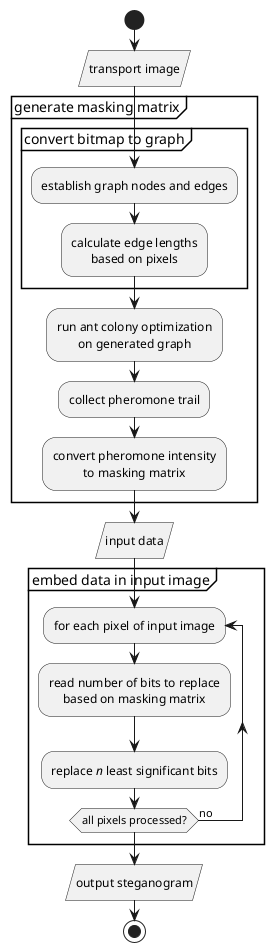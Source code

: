 @startuml embed
skinparam defaultTextAlignment center
start

:transport image/

partition "generate masking matrix" {
    partition "convert bitmap to graph" {
        :establish graph nodes and edges;
        :calculate edge lengths
        based on pixels;
    }

    :run ant colony optimization
    on generated graph;

    :collect pheromone trail;

    :convert pheromone intensity
    to masking matrix;
}

:input data/

partition "embed data in input image" {
  repeat :for each pixel of input image;
  :read number of bits to replace
  based on masking matrix;
  :replace //n// least significant bits;
  repeat while (all pixels processed?) is (no)
}

:output steganogram/
stop
@enduml
